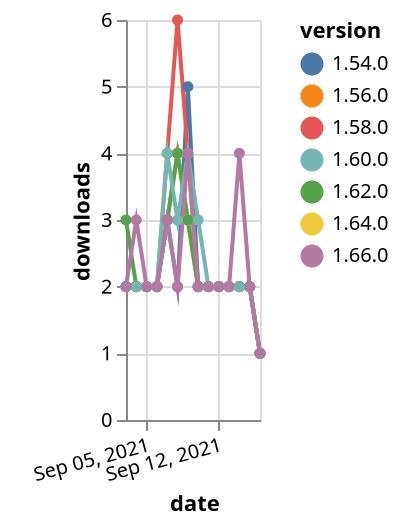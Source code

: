 {"$schema": "https://vega.github.io/schema/vega-lite/v5.json", "description": "A simple bar chart with embedded data.", "data": {"values": [{"date": "2021-09-03", "total": 2599, "delta": 2, "version": "1.56.0"}, {"date": "2021-09-04", "total": 2601, "delta": 2, "version": "1.56.0"}, {"date": "2021-09-05", "total": 2603, "delta": 2, "version": "1.56.0"}, {"date": "2021-09-06", "total": 2605, "delta": 2, "version": "1.56.0"}, {"date": "2021-09-07", "total": 2608, "delta": 3, "version": "1.56.0"}, {"date": "2021-09-08", "total": 2612, "delta": 4, "version": "1.56.0"}, {"date": "2021-09-09", "total": 2615, "delta": 3, "version": "1.56.0"}, {"date": "2021-09-10", "total": 2617, "delta": 2, "version": "1.56.0"}, {"date": "2021-09-11", "total": 2619, "delta": 2, "version": "1.56.0"}, {"date": "2021-09-12", "total": 2621, "delta": 2, "version": "1.56.0"}, {"date": "2021-09-13", "total": 2623, "delta": 2, "version": "1.56.0"}, {"date": "2021-09-14", "total": 2625, "delta": 2, "version": "1.56.0"}, {"date": "2021-09-15", "total": 2627, "delta": 2, "version": "1.56.0"}, {"date": "2021-09-16", "total": 2628, "delta": 1, "version": "1.56.0"}, {"date": "2021-09-03", "total": 1470, "delta": 2, "version": "1.64.0"}, {"date": "2021-09-04", "total": 1472, "delta": 2, "version": "1.64.0"}, {"date": "2021-09-05", "total": 1474, "delta": 2, "version": "1.64.0"}, {"date": "2021-09-06", "total": 1476, "delta": 2, "version": "1.64.0"}, {"date": "2021-09-07", "total": 1479, "delta": 3, "version": "1.64.0"}, {"date": "2021-09-08", "total": 1483, "delta": 4, "version": "1.64.0"}, {"date": "2021-09-09", "total": 1486, "delta": 3, "version": "1.64.0"}, {"date": "2021-09-10", "total": 1488, "delta": 2, "version": "1.64.0"}, {"date": "2021-09-11", "total": 1490, "delta": 2, "version": "1.64.0"}, {"date": "2021-09-12", "total": 1492, "delta": 2, "version": "1.64.0"}, {"date": "2021-09-13", "total": 1494, "delta": 2, "version": "1.64.0"}, {"date": "2021-09-14", "total": 1496, "delta": 2, "version": "1.64.0"}, {"date": "2021-09-15", "total": 1498, "delta": 2, "version": "1.64.0"}, {"date": "2021-09-16", "total": 1499, "delta": 1, "version": "1.64.0"}, {"date": "2021-09-03", "total": 2589, "delta": 2, "version": "1.54.0"}, {"date": "2021-09-04", "total": 2591, "delta": 2, "version": "1.54.0"}, {"date": "2021-09-05", "total": 2593, "delta": 2, "version": "1.54.0"}, {"date": "2021-09-06", "total": 2595, "delta": 2, "version": "1.54.0"}, {"date": "2021-09-07", "total": 2598, "delta": 3, "version": "1.54.0"}, {"date": "2021-09-08", "total": 2600, "delta": 2, "version": "1.54.0"}, {"date": "2021-09-09", "total": 2605, "delta": 5, "version": "1.54.0"}, {"date": "2021-09-10", "total": 2607, "delta": 2, "version": "1.54.0"}, {"date": "2021-09-11", "total": 2609, "delta": 2, "version": "1.54.0"}, {"date": "2021-09-12", "total": 2611, "delta": 2, "version": "1.54.0"}, {"date": "2021-09-13", "total": 2613, "delta": 2, "version": "1.54.0"}, {"date": "2021-09-14", "total": 2615, "delta": 2, "version": "1.54.0"}, {"date": "2021-09-15", "total": 2617, "delta": 2, "version": "1.54.0"}, {"date": "2021-09-16", "total": 2618, "delta": 1, "version": "1.54.0"}, {"date": "2021-09-03", "total": 2514, "delta": 2, "version": "1.58.0"}, {"date": "2021-09-04", "total": 2516, "delta": 2, "version": "1.58.0"}, {"date": "2021-09-05", "total": 2518, "delta": 2, "version": "1.58.0"}, {"date": "2021-09-06", "total": 2520, "delta": 2, "version": "1.58.0"}, {"date": "2021-09-07", "total": 2524, "delta": 4, "version": "1.58.0"}, {"date": "2021-09-08", "total": 2530, "delta": 6, "version": "1.58.0"}, {"date": "2021-09-09", "total": 2534, "delta": 4, "version": "1.58.0"}, {"date": "2021-09-10", "total": 2536, "delta": 2, "version": "1.58.0"}, {"date": "2021-09-11", "total": 2538, "delta": 2, "version": "1.58.0"}, {"date": "2021-09-12", "total": 2540, "delta": 2, "version": "1.58.0"}, {"date": "2021-09-13", "total": 2542, "delta": 2, "version": "1.58.0"}, {"date": "2021-09-14", "total": 2544, "delta": 2, "version": "1.58.0"}, {"date": "2021-09-15", "total": 2546, "delta": 2, "version": "1.58.0"}, {"date": "2021-09-16", "total": 2547, "delta": 1, "version": "1.58.0"}, {"date": "2021-09-03", "total": 1709, "delta": 3, "version": "1.62.0"}, {"date": "2021-09-04", "total": 1711, "delta": 2, "version": "1.62.0"}, {"date": "2021-09-05", "total": 1713, "delta": 2, "version": "1.62.0"}, {"date": "2021-09-06", "total": 1715, "delta": 2, "version": "1.62.0"}, {"date": "2021-09-07", "total": 1718, "delta": 3, "version": "1.62.0"}, {"date": "2021-09-08", "total": 1722, "delta": 4, "version": "1.62.0"}, {"date": "2021-09-09", "total": 1725, "delta": 3, "version": "1.62.0"}, {"date": "2021-09-10", "total": 1727, "delta": 2, "version": "1.62.0"}, {"date": "2021-09-11", "total": 1729, "delta": 2, "version": "1.62.0"}, {"date": "2021-09-12", "total": 1731, "delta": 2, "version": "1.62.0"}, {"date": "2021-09-13", "total": 1733, "delta": 2, "version": "1.62.0"}, {"date": "2021-09-14", "total": 1735, "delta": 2, "version": "1.62.0"}, {"date": "2021-09-15", "total": 1737, "delta": 2, "version": "1.62.0"}, {"date": "2021-09-16", "total": 1738, "delta": 1, "version": "1.62.0"}, {"date": "2021-09-03", "total": 2290, "delta": 2, "version": "1.60.0"}, {"date": "2021-09-04", "total": 2292, "delta": 2, "version": "1.60.0"}, {"date": "2021-09-05", "total": 2294, "delta": 2, "version": "1.60.0"}, {"date": "2021-09-06", "total": 2296, "delta": 2, "version": "1.60.0"}, {"date": "2021-09-07", "total": 2300, "delta": 4, "version": "1.60.0"}, {"date": "2021-09-08", "total": 2303, "delta": 3, "version": "1.60.0"}, {"date": "2021-09-09", "total": 2307, "delta": 4, "version": "1.60.0"}, {"date": "2021-09-10", "total": 2310, "delta": 3, "version": "1.60.0"}, {"date": "2021-09-11", "total": 2312, "delta": 2, "version": "1.60.0"}, {"date": "2021-09-12", "total": 2314, "delta": 2, "version": "1.60.0"}, {"date": "2021-09-13", "total": 2316, "delta": 2, "version": "1.60.0"}, {"date": "2021-09-14", "total": 2318, "delta": 2, "version": "1.60.0"}, {"date": "2021-09-15", "total": 2320, "delta": 2, "version": "1.60.0"}, {"date": "2021-09-16", "total": 2321, "delta": 1, "version": "1.60.0"}, {"date": "2021-09-03", "total": 1015, "delta": 2, "version": "1.66.0"}, {"date": "2021-09-04", "total": 1018, "delta": 3, "version": "1.66.0"}, {"date": "2021-09-05", "total": 1020, "delta": 2, "version": "1.66.0"}, {"date": "2021-09-06", "total": 1022, "delta": 2, "version": "1.66.0"}, {"date": "2021-09-07", "total": 1025, "delta": 3, "version": "1.66.0"}, {"date": "2021-09-08", "total": 1027, "delta": 2, "version": "1.66.0"}, {"date": "2021-09-09", "total": 1031, "delta": 4, "version": "1.66.0"}, {"date": "2021-09-10", "total": 1033, "delta": 2, "version": "1.66.0"}, {"date": "2021-09-11", "total": 1035, "delta": 2, "version": "1.66.0"}, {"date": "2021-09-12", "total": 1037, "delta": 2, "version": "1.66.0"}, {"date": "2021-09-13", "total": 1039, "delta": 2, "version": "1.66.0"}, {"date": "2021-09-14", "total": 1043, "delta": 4, "version": "1.66.0"}, {"date": "2021-09-15", "total": 1045, "delta": 2, "version": "1.66.0"}, {"date": "2021-09-16", "total": 1046, "delta": 1, "version": "1.66.0"}]}, "width": "container", "mark": {"type": "line", "point": {"filled": true}}, "encoding": {"x": {"field": "date", "type": "temporal", "timeUnit": "yearmonthdate", "title": "date", "axis": {"labelAngle": -15}}, "y": {"field": "delta", "type": "quantitative", "title": "downloads"}, "color": {"field": "version", "type": "nominal"}, "tooltip": {"field": "delta"}}}